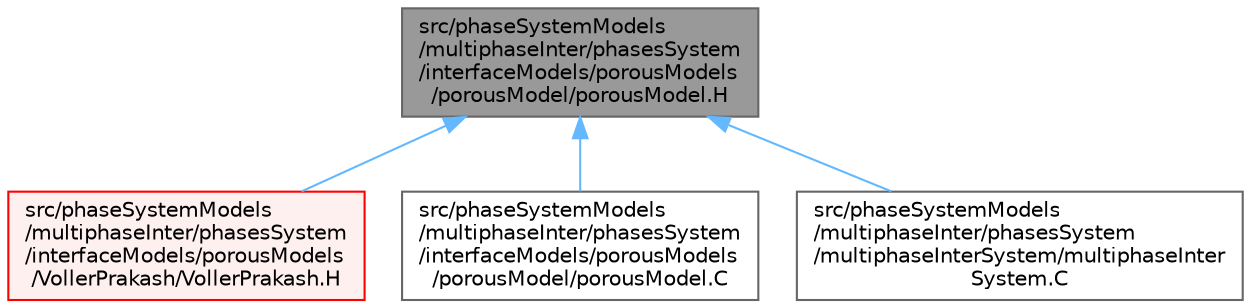 digraph "src/phaseSystemModels/multiphaseInter/phasesSystem/interfaceModels/porousModels/porousModel/porousModel.H"
{
 // LATEX_PDF_SIZE
  bgcolor="transparent";
  edge [fontname=Helvetica,fontsize=10,labelfontname=Helvetica,labelfontsize=10];
  node [fontname=Helvetica,fontsize=10,shape=box,height=0.2,width=0.4];
  Node1 [id="Node000001",label="src/phaseSystemModels\l/multiphaseInter/phasesSystem\l/interfaceModels/porousModels\l/porousModel/porousModel.H",height=0.2,width=0.4,color="gray40", fillcolor="grey60", style="filled", fontcolor="black",tooltip=" "];
  Node1 -> Node2 [id="edge1_Node000001_Node000002",dir="back",color="steelblue1",style="solid",tooltip=" "];
  Node2 [id="Node000002",label="src/phaseSystemModels\l/multiphaseInter/phasesSystem\l/interfaceModels/porousModels\l/VollerPrakash/VollerPrakash.H",height=0.2,width=0.4,color="red", fillcolor="#FFF0F0", style="filled",URL="$VollerPrakash_8H.html",tooltip=" "];
  Node1 -> Node4 [id="edge2_Node000001_Node000004",dir="back",color="steelblue1",style="solid",tooltip=" "];
  Node4 [id="Node000004",label="src/phaseSystemModels\l/multiphaseInter/phasesSystem\l/interfaceModels/porousModels\l/porousModel/porousModel.C",height=0.2,width=0.4,color="grey40", fillcolor="white", style="filled",URL="$porousModel_8C.html",tooltip=" "];
  Node1 -> Node5 [id="edge3_Node000001_Node000005",dir="back",color="steelblue1",style="solid",tooltip=" "];
  Node5 [id="Node000005",label="src/phaseSystemModels\l/multiphaseInter/phasesSystem\l/multiphaseInterSystem/multiphaseInter\lSystem.C",height=0.2,width=0.4,color="grey40", fillcolor="white", style="filled",URL="$multiphaseInterSystem_8C.html",tooltip=" "];
}
